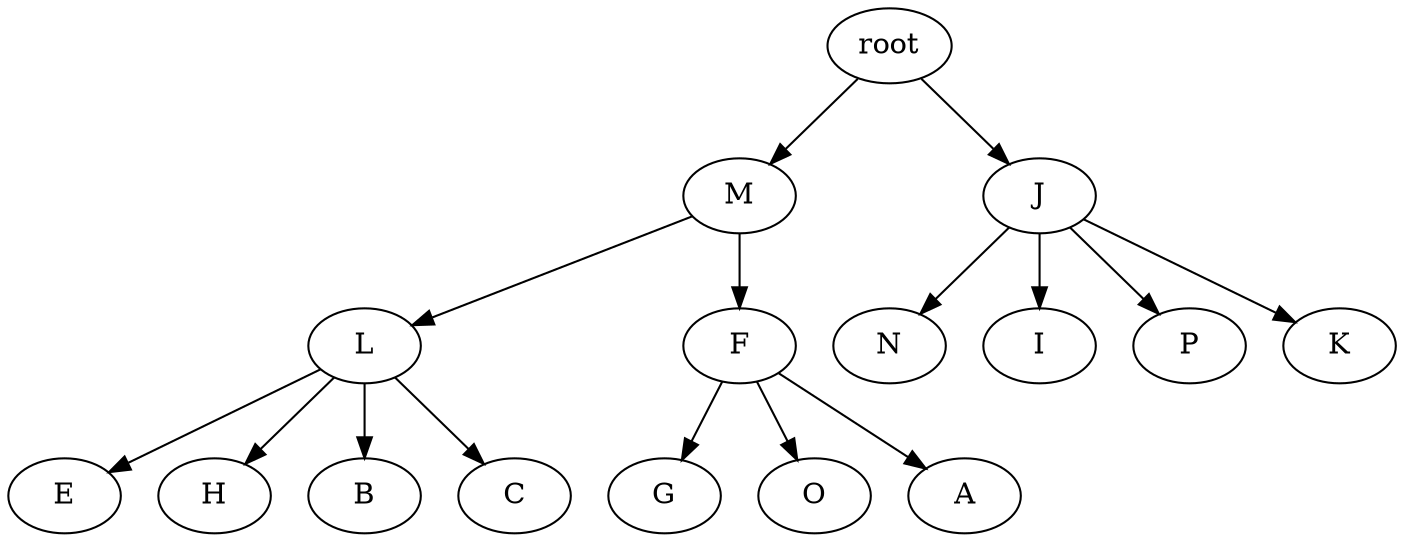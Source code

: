digraph G {
	0 [label=root]
	1 [label=M]
	0 -> 1
	2 [label=J]
	0 -> 2
	3 [label=L]
	1 -> 3
	4 [label=F]
	1 -> 4
	5 [label=N]
	2 -> 5
	6 [label=I]
	2 -> 6
	7 [label=P]
	2 -> 7
	8 [label=K]
	2 -> 8
	9 [label=E]
	3 -> 9
	10 [label=H]
	3 -> 10
	11 [label=B]
	3 -> 11
	12 [label=C]
	3 -> 12
	13 [label=G]
	4 -> 13
	14 [label=O]
	4 -> 14
	15 [label=A]
	4 -> 15
}

